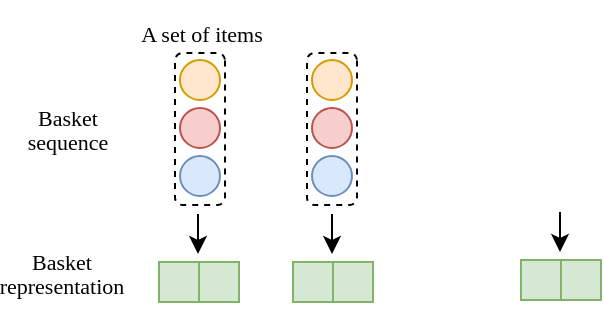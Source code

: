 <mxfile version="20.8.4" type="github"><diagram id="gaHBtOEv4GBkI7CgQ-Mk" name="第 1 页"><mxGraphModel dx="1050" dy="493" grid="1" gridSize="10" guides="1" tooltips="1" connect="1" arrows="1" fold="1" page="1" pageScale="1" pageWidth="600" pageHeight="400" math="0" shadow="0"><root><mxCell id="0"/><mxCell id="1" parent="0"/><mxCell id="OfvR7jmP5WtNh5RsgEb_-9" value="&lt;p style=&quot;line-height: 0%;&quot;&gt;&lt;font face=&quot;Comic Sans MS&quot; style=&quot;font-size: 11px;&quot;&gt;A set of items&lt;/font&gt;&lt;/p&gt;" style="text;strokeColor=none;align=center;fillColor=none;html=1;verticalAlign=middle;whiteSpace=wrap;rounded=0;dashed=1;" vertex="1" parent="1"><mxGeometry x="83" y="22.5" width="90" height="30" as="geometry"/></mxCell><mxCell id="OfvR7jmP5WtNh5RsgEb_-10" value="&lt;p style=&quot;line-height: 0%;&quot;&gt;&lt;font face=&quot;Comic Sans MS&quot; style=&quot;font-size: 11px;&quot;&gt;Basket&lt;/font&gt;&lt;/p&gt;&lt;p style=&quot;line-height: 0%;&quot;&gt;&lt;font face=&quot;Comic Sans MS&quot; style=&quot;font-size: 11px;&quot;&gt;sequence&lt;/font&gt;&lt;/p&gt;" style="text;strokeColor=none;align=center;fillColor=none;html=1;verticalAlign=middle;whiteSpace=wrap;rounded=0;dashed=1;" vertex="1" parent="1"><mxGeometry x="31" y="71" width="60" height="30" as="geometry"/></mxCell><mxCell id="OfvR7jmP5WtNh5RsgEb_-11" value="" style="endArrow=classic;html=1;rounded=0;fontFamily=Comic Sans MS;fontSize=11;" edge="1" parent="1"><mxGeometry width="50" height="50" relative="1" as="geometry"><mxPoint x="126" y="129" as="sourcePoint"/><mxPoint x="126" y="149" as="targetPoint"/><Array as="points"/></mxGeometry></mxCell><mxCell id="OfvR7jmP5WtNh5RsgEb_-19" value="" style="group;fillColor=#d5e8d4;strokeColor=#82b366;" vertex="1" connectable="0" parent="1"><mxGeometry x="106.5" y="153" width="40" height="20" as="geometry"/></mxCell><mxCell id="OfvR7jmP5WtNh5RsgEb_-17" value="" style="rounded=0;whiteSpace=wrap;html=1;fontFamily=Comic Sans MS;fontSize=11;fillColor=#d5e8d4;strokeColor=#82b366;" vertex="1" parent="OfvR7jmP5WtNh5RsgEb_-19"><mxGeometry width="40" height="20" as="geometry"/></mxCell><mxCell id="OfvR7jmP5WtNh5RsgEb_-18" value="" style="endArrow=none;html=1;rounded=0;fontFamily=Comic Sans MS;fontSize=11;entryX=0.5;entryY=0;entryDx=0;entryDy=0;exitX=0.5;exitY=1;exitDx=0;exitDy=0;fillColor=#d5e8d4;strokeColor=#82b366;" edge="1" parent="OfvR7jmP5WtNh5RsgEb_-19" source="OfvR7jmP5WtNh5RsgEb_-17" target="OfvR7jmP5WtNh5RsgEb_-17"><mxGeometry width="50" height="50" relative="1" as="geometry"><mxPoint x="-50" y="90" as="sourcePoint"/><mxPoint y="40" as="targetPoint"/></mxGeometry></mxCell><mxCell id="OfvR7jmP5WtNh5RsgEb_-21" value="&lt;p style=&quot;line-height: 0%;&quot;&gt;&lt;font face=&quot;Comic Sans MS&quot; style=&quot;font-size: 11px;&quot;&gt;Basket&lt;/font&gt;&lt;/p&gt;&lt;p style=&quot;line-height: 0%;&quot;&gt;&lt;font face=&quot;Comic Sans MS&quot;&gt;&lt;span style=&quot;font-size: 11px;&quot;&gt;representation&lt;/span&gt;&lt;/font&gt;&lt;/p&gt;" style="text;strokeColor=none;align=center;fillColor=none;html=1;verticalAlign=middle;whiteSpace=wrap;rounded=0;dashed=1;" vertex="1" parent="1"><mxGeometry x="28" y="143" width="60" height="30" as="geometry"/></mxCell><mxCell id="OfvR7jmP5WtNh5RsgEb_-27" value="" style="endArrow=classic;html=1;rounded=0;fontFamily=Comic Sans MS;fontSize=11;" edge="1" parent="1"><mxGeometry width="50" height="50" relative="1" as="geometry"><mxPoint x="193" y="129" as="sourcePoint"/><mxPoint x="193" y="149" as="targetPoint"/><Array as="points"/></mxGeometry></mxCell><mxCell id="OfvR7jmP5WtNh5RsgEb_-28" value="" style="group;fillColor=#d5e8d4;strokeColor=#82b366;" vertex="1" connectable="0" parent="1"><mxGeometry x="173.5" y="153" width="40" height="20" as="geometry"/></mxCell><mxCell id="OfvR7jmP5WtNh5RsgEb_-29" value="" style="rounded=0;whiteSpace=wrap;html=1;fontFamily=Comic Sans MS;fontSize=11;fillColor=#d5e8d4;strokeColor=#82b366;" vertex="1" parent="OfvR7jmP5WtNh5RsgEb_-28"><mxGeometry width="40" height="20" as="geometry"/></mxCell><mxCell id="OfvR7jmP5WtNh5RsgEb_-30" value="" style="endArrow=none;html=1;rounded=0;fontFamily=Comic Sans MS;fontSize=11;entryX=0.5;entryY=0;entryDx=0;entryDy=0;exitX=0.5;exitY=1;exitDx=0;exitDy=0;fillColor=#d5e8d4;strokeColor=#82b366;" edge="1" parent="OfvR7jmP5WtNh5RsgEb_-28" source="OfvR7jmP5WtNh5RsgEb_-29" target="OfvR7jmP5WtNh5RsgEb_-29"><mxGeometry width="50" height="50" relative="1" as="geometry"><mxPoint x="-50" y="90" as="sourcePoint"/><mxPoint y="40" as="targetPoint"/></mxGeometry></mxCell><mxCell id="OfvR7jmP5WtNh5RsgEb_-35" value="" style="endArrow=classic;html=1;rounded=0;fontFamily=Comic Sans MS;fontSize=11;" edge="1" parent="1"><mxGeometry width="50" height="50" relative="1" as="geometry"><mxPoint x="307" y="128" as="sourcePoint"/><mxPoint x="307" y="148" as="targetPoint"/><Array as="points"/></mxGeometry></mxCell><mxCell id="OfvR7jmP5WtNh5RsgEb_-36" value="" style="group;fillColor=#d5e8d4;strokeColor=#82b366;" vertex="1" connectable="0" parent="1"><mxGeometry x="287.5" y="152" width="40" height="20" as="geometry"/></mxCell><mxCell id="OfvR7jmP5WtNh5RsgEb_-37" value="" style="rounded=0;whiteSpace=wrap;html=1;fontFamily=Comic Sans MS;fontSize=11;fillColor=#d5e8d4;strokeColor=#82b366;" vertex="1" parent="OfvR7jmP5WtNh5RsgEb_-36"><mxGeometry width="40" height="20" as="geometry"/></mxCell><mxCell id="OfvR7jmP5WtNh5RsgEb_-38" value="" style="endArrow=none;html=1;rounded=0;fontFamily=Comic Sans MS;fontSize=11;entryX=0.5;entryY=0;entryDx=0;entryDy=0;exitX=0.5;exitY=1;exitDx=0;exitDy=0;fillColor=#d5e8d4;strokeColor=#82b366;" edge="1" parent="OfvR7jmP5WtNh5RsgEb_-36" source="OfvR7jmP5WtNh5RsgEb_-37" target="OfvR7jmP5WtNh5RsgEb_-37"><mxGeometry width="50" height="50" relative="1" as="geometry"><mxPoint x="-50" y="90" as="sourcePoint"/><mxPoint y="40" as="targetPoint"/></mxGeometry></mxCell><mxCell id="OfvR7jmP5WtNh5RsgEb_-39" value="" style="group" vertex="1" connectable="0" parent="1"><mxGeometry x="114.5" y="48.5" width="25" height="76" as="geometry"/></mxCell><mxCell id="OfvR7jmP5WtNh5RsgEb_-8" value="" style="rounded=1;whiteSpace=wrap;html=1;dashed=1;direction=south;" vertex="1" parent="OfvR7jmP5WtNh5RsgEb_-39"><mxGeometry width="25" height="76" as="geometry"/></mxCell><mxCell id="OfvR7jmP5WtNh5RsgEb_-5" value="" style="ellipse;whiteSpace=wrap;html=1;aspect=fixed;fillColor=#ffe6cc;strokeColor=#d79b00;" vertex="1" parent="OfvR7jmP5WtNh5RsgEb_-39"><mxGeometry x="2.5" y="3.5" width="20" height="20" as="geometry"/></mxCell><mxCell id="OfvR7jmP5WtNh5RsgEb_-7" value="" style="ellipse;whiteSpace=wrap;html=1;aspect=fixed;fillColor=#dae8fc;strokeColor=#6c8ebf;" vertex="1" parent="OfvR7jmP5WtNh5RsgEb_-39"><mxGeometry x="2.5" y="51.5" width="20" height="20" as="geometry"/></mxCell><mxCell id="OfvR7jmP5WtNh5RsgEb_-6" value="" style="ellipse;whiteSpace=wrap;html=1;aspect=fixed;fillColor=#f8cecc;strokeColor=#b85450;" vertex="1" parent="OfvR7jmP5WtNh5RsgEb_-39"><mxGeometry x="2.5" y="27.5" width="20" height="20" as="geometry"/></mxCell><mxCell id="OfvR7jmP5WtNh5RsgEb_-40" value="" style="group" vertex="1" connectable="0" parent="1"><mxGeometry x="180.5" y="48.5" width="25" height="76" as="geometry"/></mxCell><mxCell id="OfvR7jmP5WtNh5RsgEb_-41" value="" style="rounded=1;whiteSpace=wrap;html=1;dashed=1;direction=south;" vertex="1" parent="OfvR7jmP5WtNh5RsgEb_-40"><mxGeometry width="25" height="76" as="geometry"/></mxCell><mxCell id="OfvR7jmP5WtNh5RsgEb_-42" value="" style="ellipse;whiteSpace=wrap;html=1;aspect=fixed;fillColor=#ffe6cc;strokeColor=#d79b00;" vertex="1" parent="OfvR7jmP5WtNh5RsgEb_-40"><mxGeometry x="2.5" y="3.5" width="20" height="20" as="geometry"/></mxCell><mxCell id="OfvR7jmP5WtNh5RsgEb_-43" value="" style="ellipse;whiteSpace=wrap;html=1;aspect=fixed;fillColor=#dae8fc;strokeColor=#6c8ebf;" vertex="1" parent="OfvR7jmP5WtNh5RsgEb_-40"><mxGeometry x="2.5" y="51.5" width="20" height="20" as="geometry"/></mxCell><mxCell id="OfvR7jmP5WtNh5RsgEb_-44" value="" style="ellipse;whiteSpace=wrap;html=1;aspect=fixed;fillColor=#f8cecc;strokeColor=#b85450;" vertex="1" parent="OfvR7jmP5WtNh5RsgEb_-40"><mxGeometry x="2.5" y="27.5" width="20" height="20" as="geometry"/></mxCell></root></mxGraphModel></diagram></mxfile>